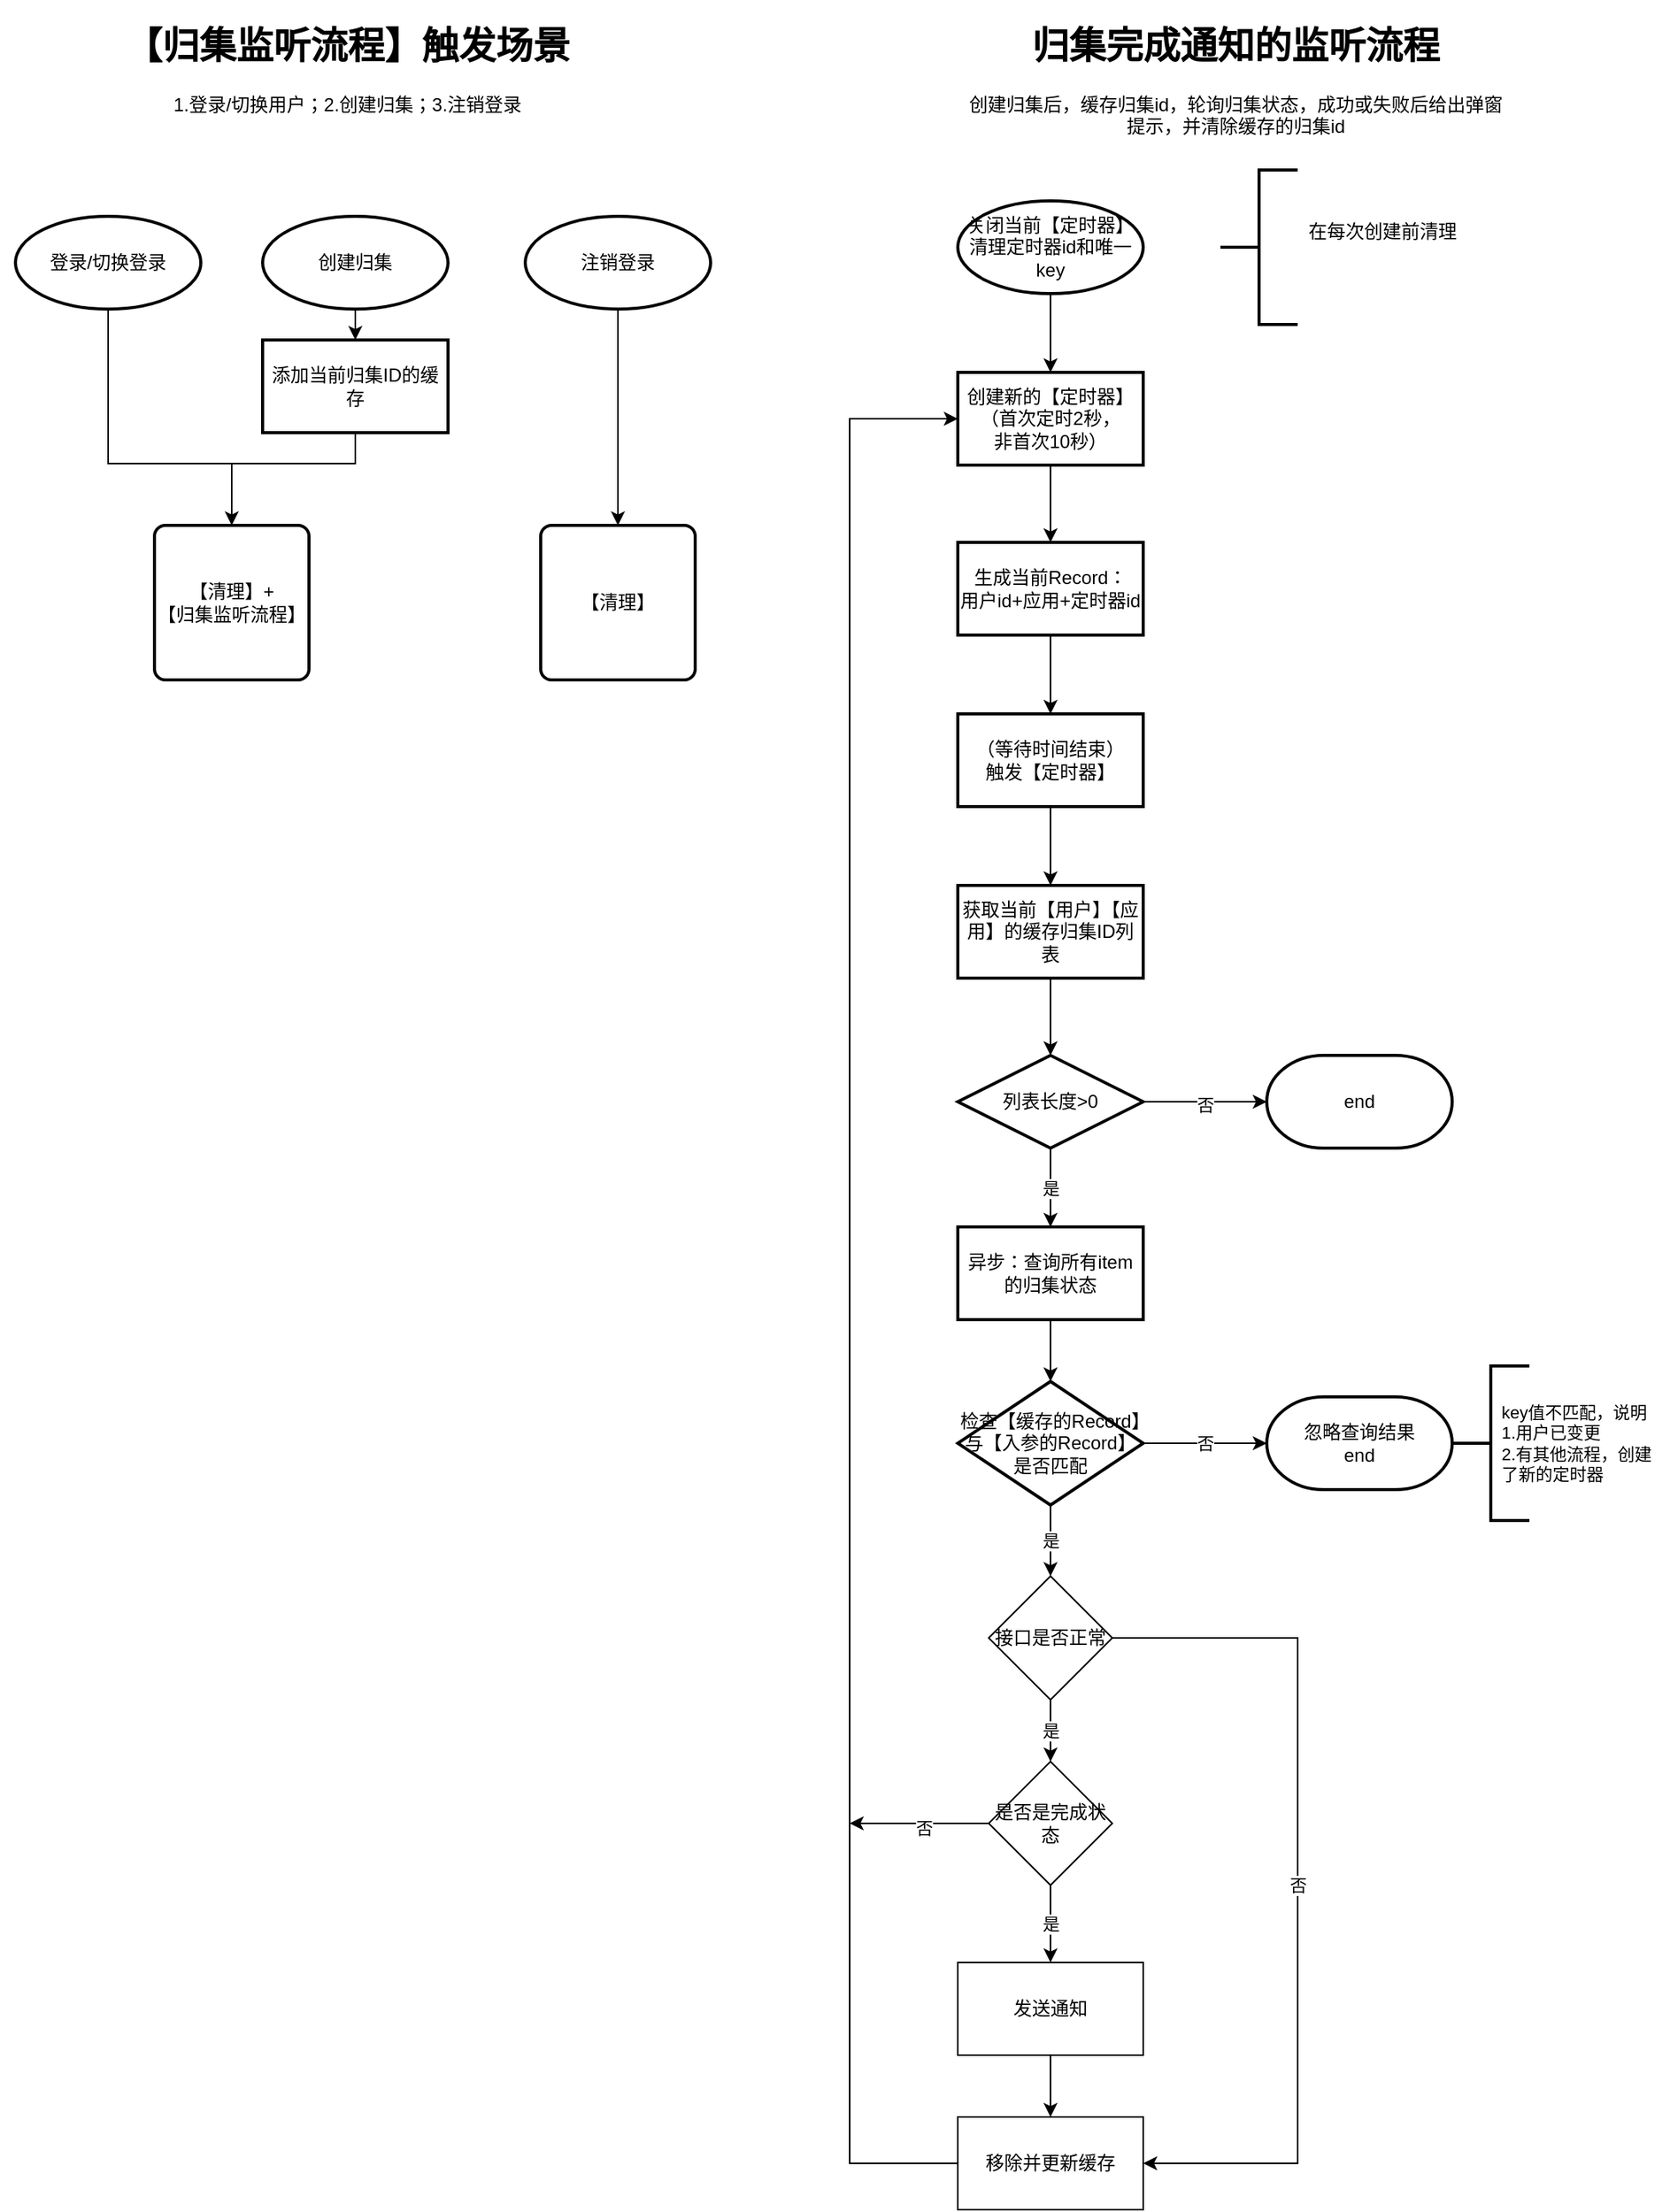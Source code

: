 <mxfile version="21.3.7" type="device">
  <diagram name="Page-1" id="edf60f1a-56cd-e834-aa8a-f176f3a09ee4">
    <mxGraphModel dx="1114" dy="809" grid="1" gridSize="10" guides="1" tooltips="1" connect="1" arrows="1" fold="1" page="1" pageScale="1" pageWidth="1100" pageHeight="850" background="none" math="0" shadow="0">
      <root>
        <mxCell id="0" />
        <mxCell id="1" parent="0" />
        <mxCell id="DXMoOa7pvSuEpX1q4dn--13" value="创建新的【定时器】&lt;br&gt;（首次定时2秒，&lt;br&gt;非首次10秒）" style="whiteSpace=wrap;html=1;strokeWidth=2;align=center;" parent="1" vertex="1">
          <mxGeometry x="640" y="241" width="120" height="60" as="geometry" />
        </mxCell>
        <mxCell id="TVt1up-PX-hTX620gNFp-18" style="edgeStyle=orthogonalEdgeStyle;rounded=0;orthogonalLoop=1;jettySize=auto;html=1;entryX=0.5;entryY=0;entryDx=0;entryDy=0;fontSize=11;align=center;" parent="1" source="DXMoOa7pvSuEpX1q4dn--15" target="DXMoOa7pvSuEpX1q4dn--19" edge="1">
          <mxGeometry relative="1" as="geometry" />
        </mxCell>
        <mxCell id="DXMoOa7pvSuEpX1q4dn--15" value="获取当前【用户】【应用】的缓存归集ID列表" style="whiteSpace=wrap;html=1;strokeWidth=2;align=center;" parent="1" vertex="1">
          <mxGeometry x="640" y="573" width="120" height="60" as="geometry" />
        </mxCell>
        <mxCell id="DXMoOa7pvSuEpX1q4dn--54" value="" style="edgeStyle=orthogonalEdgeStyle;rounded=0;orthogonalLoop=1;jettySize=auto;html=1;align=center;" parent="1" source="DXMoOa7pvSuEpX1q4dn--19" target="DXMoOa7pvSuEpX1q4dn--28" edge="1">
          <mxGeometry relative="1" as="geometry" />
        </mxCell>
        <mxCell id="DXMoOa7pvSuEpX1q4dn--55" value="否" style="edgeLabel;html=1;align=center;verticalAlign=middle;resizable=0;points=[];" parent="DXMoOa7pvSuEpX1q4dn--54" vertex="1" connectable="0">
          <mxGeometry y="-2" relative="1" as="geometry">
            <mxPoint as="offset" />
          </mxGeometry>
        </mxCell>
        <mxCell id="DXMoOa7pvSuEpX1q4dn--19" value="列表长度&amp;gt;0" style="rhombus;whiteSpace=wrap;html=1;strokeWidth=2;align=center;" parent="1" vertex="1">
          <mxGeometry x="640" y="683" width="120" height="60" as="geometry" />
        </mxCell>
        <mxCell id="DXMoOa7pvSuEpX1q4dn--26" value="关闭当前【定时器】&lt;br&gt;清理定时器id和唯一key" style="strokeWidth=2;html=1;shape=mxgraph.flowchart.start_1;whiteSpace=wrap;align=center;" parent="1" vertex="1">
          <mxGeometry x="640" y="130" width="120" height="60" as="geometry" />
        </mxCell>
        <mxCell id="DXMoOa7pvSuEpX1q4dn--29" value="是" style="edgeStyle=orthogonalEdgeStyle;rounded=0;orthogonalLoop=1;jettySize=auto;html=1;entryX=0.5;entryY=0;entryDx=0;entryDy=0;align=center;" parent="1" source="DXMoOa7pvSuEpX1q4dn--19" target="DXMoOa7pvSuEpX1q4dn--50" edge="1">
          <mxGeometry relative="1" as="geometry">
            <mxPoint x="1180" y="595" as="sourcePoint" />
            <mxPoint x="900" y="635" as="targetPoint" />
            <Array as="points">
              <mxPoint x="700" y="725" />
              <mxPoint x="700" y="725" />
            </Array>
          </mxGeometry>
        </mxCell>
        <mxCell id="DXMoOa7pvSuEpX1q4dn--28" value="end" style="strokeWidth=2;html=1;shape=mxgraph.flowchart.terminator;whiteSpace=wrap;align=center;" parent="1" vertex="1">
          <mxGeometry x="840" y="683" width="120" height="60" as="geometry" />
        </mxCell>
        <mxCell id="DXMoOa7pvSuEpX1q4dn--30" value="" style="endArrow=classic;html=1;rounded=0;exitX=0.5;exitY=1;exitDx=0;exitDy=0;exitPerimeter=0;entryX=0.5;entryY=0;entryDx=0;entryDy=0;align=center;" parent="1" source="DXMoOa7pvSuEpX1q4dn--26" target="DXMoOa7pvSuEpX1q4dn--13" edge="1">
          <mxGeometry width="50" height="50" relative="1" as="geometry">
            <mxPoint x="880" y="215" as="sourcePoint" />
            <mxPoint x="810" y="155" as="targetPoint" />
          </mxGeometry>
        </mxCell>
        <mxCell id="DXMoOa7pvSuEpX1q4dn--34" value="" style="edgeStyle=orthogonalEdgeStyle;rounded=0;orthogonalLoop=1;jettySize=auto;html=1;align=center;" parent="1" source="DXMoOa7pvSuEpX1q4dn--31" target="DXMoOa7pvSuEpX1q4dn--33" edge="1">
          <mxGeometry relative="1" as="geometry" />
        </mxCell>
        <mxCell id="DXMoOa7pvSuEpX1q4dn--31" value="生成当前Record：&lt;br&gt;用户id+应用+定时器id" style="whiteSpace=wrap;html=1;strokeWidth=2;align=center;" parent="1" vertex="1">
          <mxGeometry x="640" y="351" width="120" height="60" as="geometry" />
        </mxCell>
        <mxCell id="DXMoOa7pvSuEpX1q4dn--32" value="" style="endArrow=classic;html=1;rounded=0;exitX=0.5;exitY=1;exitDx=0;exitDy=0;align=center;" parent="1" source="DXMoOa7pvSuEpX1q4dn--13" target="DXMoOa7pvSuEpX1q4dn--31" edge="1">
          <mxGeometry width="50" height="50" relative="1" as="geometry">
            <mxPoint x="970" y="355" as="sourcePoint" />
            <mxPoint x="1020" y="305" as="targetPoint" />
          </mxGeometry>
        </mxCell>
        <mxCell id="DXMoOa7pvSuEpX1q4dn--33" value="（等待时间结束）&lt;br&gt;触发【定时器】" style="whiteSpace=wrap;html=1;strokeWidth=2;align=center;" parent="1" vertex="1">
          <mxGeometry x="640" y="462" width="120" height="60" as="geometry" />
        </mxCell>
        <mxCell id="DXMoOa7pvSuEpX1q4dn--35" value="" style="endArrow=classic;html=1;rounded=0;exitX=0.5;exitY=1;exitDx=0;exitDy=0;entryX=0.5;entryY=0;entryDx=0;entryDy=0;align=center;" parent="1" source="DXMoOa7pvSuEpX1q4dn--33" target="DXMoOa7pvSuEpX1q4dn--15" edge="1">
          <mxGeometry width="50" height="50" relative="1" as="geometry">
            <mxPoint x="930" y="465" as="sourcePoint" />
            <mxPoint x="980" y="415" as="targetPoint" />
          </mxGeometry>
        </mxCell>
        <mxCell id="DXMoOa7pvSuEpX1q4dn--42" value="" style="edgeStyle=orthogonalEdgeStyle;rounded=0;orthogonalLoop=1;jettySize=auto;html=1;" parent="1" source="DXMoOa7pvSuEpX1q4dn--39" target="DXMoOa7pvSuEpX1q4dn--41" edge="1">
          <mxGeometry relative="1" as="geometry" />
        </mxCell>
        <mxCell id="DXMoOa7pvSuEpX1q4dn--39" value="创建归集" style="strokeWidth=2;html=1;shape=mxgraph.flowchart.start_1;whiteSpace=wrap;" parent="1" vertex="1">
          <mxGeometry x="190" y="140" width="120" height="60" as="geometry" />
        </mxCell>
        <mxCell id="DXMoOa7pvSuEpX1q4dn--40" value="登录/切换登录" style="strokeWidth=2;html=1;shape=mxgraph.flowchart.start_1;whiteSpace=wrap;" parent="1" vertex="1">
          <mxGeometry x="30" y="140" width="120" height="60" as="geometry" />
        </mxCell>
        <mxCell id="DXMoOa7pvSuEpX1q4dn--41" value="添加当前归集ID的缓存" style="whiteSpace=wrap;html=1;strokeWidth=2;" parent="1" vertex="1">
          <mxGeometry x="190" y="220" width="120" height="60" as="geometry" />
        </mxCell>
        <mxCell id="DXMoOa7pvSuEpX1q4dn--43" value="" style="endArrow=classic;html=1;rounded=0;exitX=0.5;exitY=1;exitDx=0;exitDy=0;exitPerimeter=0;" parent="1" source="DXMoOa7pvSuEpX1q4dn--40" target="TVt1up-PX-hTX620gNFp-9" edge="1">
          <mxGeometry width="50" height="50" relative="1" as="geometry">
            <mxPoint x="380" y="470" as="sourcePoint" />
            <mxPoint x="165.714" y="330" as="targetPoint" />
            <Array as="points">
              <mxPoint x="90" y="300" />
              <mxPoint x="170" y="300" />
            </Array>
          </mxGeometry>
        </mxCell>
        <mxCell id="DXMoOa7pvSuEpX1q4dn--45" value="" style="endArrow=none;html=1;rounded=0;entryX=0.5;entryY=1;entryDx=0;entryDy=0;" parent="1" target="DXMoOa7pvSuEpX1q4dn--41" edge="1">
          <mxGeometry width="50" height="50" relative="1" as="geometry">
            <mxPoint x="170" y="300" as="sourcePoint" />
            <mxPoint x="430" y="420" as="targetPoint" />
            <Array as="points">
              <mxPoint x="250" y="300" />
            </Array>
          </mxGeometry>
        </mxCell>
        <mxCell id="DXMoOa7pvSuEpX1q4dn--59" value="" style="edgeStyle=orthogonalEdgeStyle;rounded=0;orthogonalLoop=1;jettySize=auto;html=1;align=center;" parent="1" source="DXMoOa7pvSuEpX1q4dn--50" target="DXMoOa7pvSuEpX1q4dn--58" edge="1">
          <mxGeometry relative="1" as="geometry" />
        </mxCell>
        <mxCell id="DXMoOa7pvSuEpX1q4dn--50" value="异步：查询所有item的归集状态" style="whiteSpace=wrap;html=1;strokeWidth=2;align=center;" parent="1" vertex="1">
          <mxGeometry x="640" y="794" width="120" height="60" as="geometry" />
        </mxCell>
        <mxCell id="DXMoOa7pvSuEpX1q4dn--63" value="否" style="edgeStyle=orthogonalEdgeStyle;rounded=0;orthogonalLoop=1;jettySize=auto;html=1;align=center;" parent="1" source="DXMoOa7pvSuEpX1q4dn--58" target="DXMoOa7pvSuEpX1q4dn--62" edge="1">
          <mxGeometry relative="1" as="geometry" />
        </mxCell>
        <mxCell id="TVt1up-PX-hTX620gNFp-5" value="是" style="edgeStyle=orthogonalEdgeStyle;rounded=0;orthogonalLoop=1;jettySize=auto;html=1;align=center;" parent="1" source="DXMoOa7pvSuEpX1q4dn--58" target="icT5uSbhz-Hysp3IrD6e-1" edge="1">
          <mxGeometry relative="1" as="geometry">
            <mxPoint x="700" y="1015" as="targetPoint" />
          </mxGeometry>
        </mxCell>
        <mxCell id="DXMoOa7pvSuEpX1q4dn--58" value="检查【缓存的Record】与【入参的Record】是否匹配" style="rhombus;whiteSpace=wrap;html=1;strokeWidth=2;align=center;" parent="1" vertex="1">
          <mxGeometry x="640" y="894" width="120" height="80" as="geometry" />
        </mxCell>
        <mxCell id="DXMoOa7pvSuEpX1q4dn--62" value="忽略查询结果&lt;br&gt;end" style="strokeWidth=2;html=1;shape=mxgraph.flowchart.terminator;whiteSpace=wrap;align=center;" parent="1" vertex="1">
          <mxGeometry x="840" y="904" width="120" height="60" as="geometry" />
        </mxCell>
        <mxCell id="TVt1up-PX-hTX620gNFp-1" value="" style="strokeWidth=2;html=1;shape=mxgraph.flowchart.annotation_2;align=center;labelPosition=right;pointerEvents=1;" parent="1" vertex="1">
          <mxGeometry x="960" y="884" width="50" height="100" as="geometry" />
        </mxCell>
        <mxCell id="TVt1up-PX-hTX620gNFp-2" value="key值不匹配，说明&lt;br&gt;1.用户已变更&lt;br style=&quot;font-size: 11px&quot;&gt;2.有其他流程，创建&lt;br&gt;了新的定时器" style="text;html=1;align=left;verticalAlign=middle;resizable=0;points=[];autosize=1;strokeColor=none;fontSize=11;" parent="1" vertex="1">
          <mxGeometry x="990" y="904" width="110" height="60" as="geometry" />
        </mxCell>
        <mxCell id="TVt1up-PX-hTX620gNFp-8" style="edgeStyle=orthogonalEdgeStyle;rounded=0;orthogonalLoop=1;jettySize=auto;html=1;entryX=0;entryY=0.5;entryDx=0;entryDy=0;align=center;" parent="1" source="icT5uSbhz-Hysp3IrD6e-2" target="DXMoOa7pvSuEpX1q4dn--13" edge="1">
          <mxGeometry relative="1" as="geometry">
            <Array as="points">
              <mxPoint x="570" y="1400" />
              <mxPoint x="570" y="271" />
            </Array>
            <mxPoint x="640" y="1045" as="sourcePoint" />
          </mxGeometry>
        </mxCell>
        <mxCell id="TVt1up-PX-hTX620gNFp-9" value="【清理】+&lt;br&gt;【归集监听流程】" style="rounded=1;whiteSpace=wrap;html=1;absoluteArcSize=1;arcSize=14;strokeWidth=2;align=center;" parent="1" vertex="1">
          <mxGeometry x="120" y="340" width="100" height="100" as="geometry" />
        </mxCell>
        <mxCell id="TVt1up-PX-hTX620gNFp-10" value="&lt;h1&gt;归集完成通知的监听流程&lt;/h1&gt;&lt;p&gt;创建归集后，缓存归集id，轮询归集状态，成功或失败后给出弹窗提示，并清除缓存的归集id&lt;br&gt;&lt;/p&gt;" style="text;html=1;strokeColor=none;fillColor=none;spacing=5;spacingTop=-20;whiteSpace=wrap;overflow=hidden;rounded=0;align=center;" parent="1" vertex="1">
          <mxGeometry x="640" y="10" width="360" height="90" as="geometry" />
        </mxCell>
        <mxCell id="TVt1up-PX-hTX620gNFp-12" value="&lt;h1&gt;【归集监听流程】触发场景&lt;/h1&gt;&lt;p&gt;1.登录/切换用户；2.创建归集；3.注销登录&lt;/p&gt;" style="text;html=1;strokeColor=none;fillColor=none;spacing=5;spacingTop=-20;whiteSpace=wrap;overflow=hidden;rounded=0;align=center;" parent="1" vertex="1">
          <mxGeometry x="20" y="10" width="450" height="90" as="geometry" />
        </mxCell>
        <mxCell id="TVt1up-PX-hTX620gNFp-15" style="edgeStyle=orthogonalEdgeStyle;rounded=0;orthogonalLoop=1;jettySize=auto;html=1;align=center;" parent="1" source="TVt1up-PX-hTX620gNFp-13" target="TVt1up-PX-hTX620gNFp-14" edge="1">
          <mxGeometry relative="1" as="geometry" />
        </mxCell>
        <mxCell id="TVt1up-PX-hTX620gNFp-13" value="注销登录" style="strokeWidth=2;html=1;shape=mxgraph.flowchart.start_1;whiteSpace=wrap;" parent="1" vertex="1">
          <mxGeometry x="360" y="140" width="120" height="60" as="geometry" />
        </mxCell>
        <mxCell id="TVt1up-PX-hTX620gNFp-14" value="【清理】" style="rounded=1;whiteSpace=wrap;html=1;absoluteArcSize=1;arcSize=14;strokeWidth=2;align=center;" parent="1" vertex="1">
          <mxGeometry x="370" y="340" width="100" height="100" as="geometry" />
        </mxCell>
        <mxCell id="TVt1up-PX-hTX620gNFp-16" value="" style="strokeWidth=2;html=1;shape=mxgraph.flowchart.annotation_2;align=left;labelPosition=right;pointerEvents=1;" parent="1" vertex="1">
          <mxGeometry x="810" y="110" width="50" height="100" as="geometry" />
        </mxCell>
        <mxCell id="TVt1up-PX-hTX620gNFp-17" value="在每次创建前清理" style="text;html=1;strokeColor=none;fillColor=none;align=center;verticalAlign=middle;whiteSpace=wrap;rounded=0;" parent="1" vertex="1">
          <mxGeometry x="840" y="140" width="150" height="20" as="geometry" />
        </mxCell>
        <mxCell id="icT5uSbhz-Hysp3IrD6e-3" value="否" style="edgeStyle=orthogonalEdgeStyle;rounded=0;orthogonalLoop=1;jettySize=auto;html=1;exitX=1;exitY=0.5;exitDx=0;exitDy=0;" edge="1" parent="1" source="icT5uSbhz-Hysp3IrD6e-1" target="icT5uSbhz-Hysp3IrD6e-2">
          <mxGeometry relative="1" as="geometry">
            <Array as="points">
              <mxPoint x="860" y="1060" />
              <mxPoint x="860" y="1400" />
            </Array>
          </mxGeometry>
        </mxCell>
        <mxCell id="icT5uSbhz-Hysp3IrD6e-5" value="是" style="edgeStyle=orthogonalEdgeStyle;rounded=0;orthogonalLoop=1;jettySize=auto;html=1;" edge="1" parent="1" source="icT5uSbhz-Hysp3IrD6e-1" target="icT5uSbhz-Hysp3IrD6e-6">
          <mxGeometry relative="1" as="geometry">
            <mxPoint x="800" y="1060" as="targetPoint" />
          </mxGeometry>
        </mxCell>
        <mxCell id="icT5uSbhz-Hysp3IrD6e-1" value="接口是否正常" style="rhombus;whiteSpace=wrap;html=1;" vertex="1" parent="1">
          <mxGeometry x="660" y="1020" width="80" height="80" as="geometry" />
        </mxCell>
        <mxCell id="icT5uSbhz-Hysp3IrD6e-2" value="移除并更新缓存" style="whiteSpace=wrap;html=1;" vertex="1" parent="1">
          <mxGeometry x="640" y="1370" width="120" height="60" as="geometry" />
        </mxCell>
        <mxCell id="icT5uSbhz-Hysp3IrD6e-9" value="是" style="edgeStyle=orthogonalEdgeStyle;rounded=0;orthogonalLoop=1;jettySize=auto;html=1;" edge="1" parent="1" source="icT5uSbhz-Hysp3IrD6e-6" target="icT5uSbhz-Hysp3IrD6e-8">
          <mxGeometry relative="1" as="geometry" />
        </mxCell>
        <mxCell id="icT5uSbhz-Hysp3IrD6e-11" style="edgeStyle=orthogonalEdgeStyle;rounded=0;orthogonalLoop=1;jettySize=auto;html=1;" edge="1" parent="1" source="icT5uSbhz-Hysp3IrD6e-6">
          <mxGeometry relative="1" as="geometry">
            <mxPoint x="570" y="1180" as="targetPoint" />
          </mxGeometry>
        </mxCell>
        <mxCell id="icT5uSbhz-Hysp3IrD6e-12" value="否" style="edgeLabel;html=1;align=center;verticalAlign=middle;resizable=0;points=[];" vertex="1" connectable="0" parent="icT5uSbhz-Hysp3IrD6e-11">
          <mxGeometry x="-0.072" y="3" relative="1" as="geometry">
            <mxPoint as="offset" />
          </mxGeometry>
        </mxCell>
        <mxCell id="icT5uSbhz-Hysp3IrD6e-6" value="是否是完成状态" style="rhombus;whiteSpace=wrap;html=1;" vertex="1" parent="1">
          <mxGeometry x="660" y="1140" width="80" height="80" as="geometry" />
        </mxCell>
        <mxCell id="icT5uSbhz-Hysp3IrD6e-10" style="edgeStyle=orthogonalEdgeStyle;rounded=0;orthogonalLoop=1;jettySize=auto;html=1;" edge="1" parent="1" source="icT5uSbhz-Hysp3IrD6e-8" target="icT5uSbhz-Hysp3IrD6e-2">
          <mxGeometry relative="1" as="geometry" />
        </mxCell>
        <mxCell id="icT5uSbhz-Hysp3IrD6e-8" value="发送通知" style="whiteSpace=wrap;html=1;" vertex="1" parent="1">
          <mxGeometry x="640" y="1270" width="120" height="60" as="geometry" />
        </mxCell>
      </root>
    </mxGraphModel>
  </diagram>
</mxfile>
